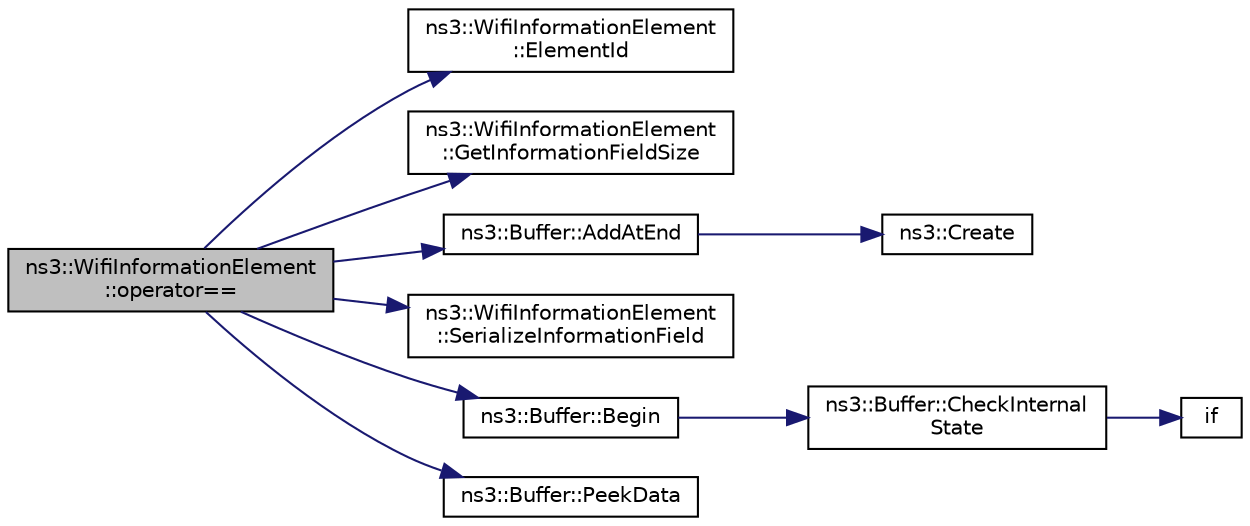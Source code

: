 digraph "ns3::WifiInformationElement::operator=="
{
  edge [fontname="Helvetica",fontsize="10",labelfontname="Helvetica",labelfontsize="10"];
  node [fontname="Helvetica",fontsize="10",shape=record];
  rankdir="LR";
  Node1 [label="ns3::WifiInformationElement\l::operator==",height=0.2,width=0.4,color="black", fillcolor="grey75", style="filled", fontcolor="black"];
  Node1 -> Node2 [color="midnightblue",fontsize="10",style="solid"];
  Node2 [label="ns3::WifiInformationElement\l::ElementId",height=0.2,width=0.4,color="black", fillcolor="white", style="filled",URL="$d4/db6/classns3_1_1WifiInformationElement.html#a0c16b85dc0c63baf7fc437ddbc13ada6",tooltip="Own unique Element ID. "];
  Node1 -> Node3 [color="midnightblue",fontsize="10",style="solid"];
  Node3 [label="ns3::WifiInformationElement\l::GetInformationFieldSize",height=0.2,width=0.4,color="black", fillcolor="white", style="filled",URL="$d4/db6/classns3_1_1WifiInformationElement.html#a04af58633c58364e6b8d0ae2a7d777b2"];
  Node1 -> Node4 [color="midnightblue",fontsize="10",style="solid"];
  Node4 [label="ns3::Buffer::AddAtEnd",height=0.2,width=0.4,color="black", fillcolor="white", style="filled",URL="$da/d85/classns3_1_1Buffer.html#a92dd87809af24fb10696fee9a9cb56cf"];
  Node4 -> Node5 [color="midnightblue",fontsize="10",style="solid"];
  Node5 [label="ns3::Create",height=0.2,width=0.4,color="black", fillcolor="white", style="filled",URL="$d2/df2/group__ptr.html#ga0406dd2d929ceac05ce39d4579fa3e4b"];
  Node1 -> Node6 [color="midnightblue",fontsize="10",style="solid"];
  Node6 [label="ns3::WifiInformationElement\l::SerializeInformationField",height=0.2,width=0.4,color="black", fillcolor="white", style="filled",URL="$d4/db6/classns3_1_1WifiInformationElement.html#aaa9fe963ad89df58b8980eb94ace2a7c"];
  Node1 -> Node7 [color="midnightblue",fontsize="10",style="solid"];
  Node7 [label="ns3::Buffer::Begin",height=0.2,width=0.4,color="black", fillcolor="white", style="filled",URL="$da/d85/classns3_1_1Buffer.html#a893d4bf50df13e730b6cd0fda91b967f"];
  Node7 -> Node8 [color="midnightblue",fontsize="10",style="solid"];
  Node8 [label="ns3::Buffer::CheckInternal\lState",height=0.2,width=0.4,color="black", fillcolor="white", style="filled",URL="$da/d85/classns3_1_1Buffer.html#a6202ce7f1ecc1fc7a14cc13017375d14",tooltip="Checks the internal buffer structures consistency. "];
  Node8 -> Node9 [color="midnightblue",fontsize="10",style="solid"];
  Node9 [label="if",height=0.2,width=0.4,color="black", fillcolor="white", style="filled",URL="$d8/d0e/loss__ITU1238_8m.html#a419d895abe1313c35fa353c93802647e"];
  Node1 -> Node10 [color="midnightblue",fontsize="10",style="solid"];
  Node10 [label="ns3::Buffer::PeekData",height=0.2,width=0.4,color="black", fillcolor="white", style="filled",URL="$da/d85/classns3_1_1Buffer.html#a07800b41f95ec9c5bfdfae624b9351b0"];
}
